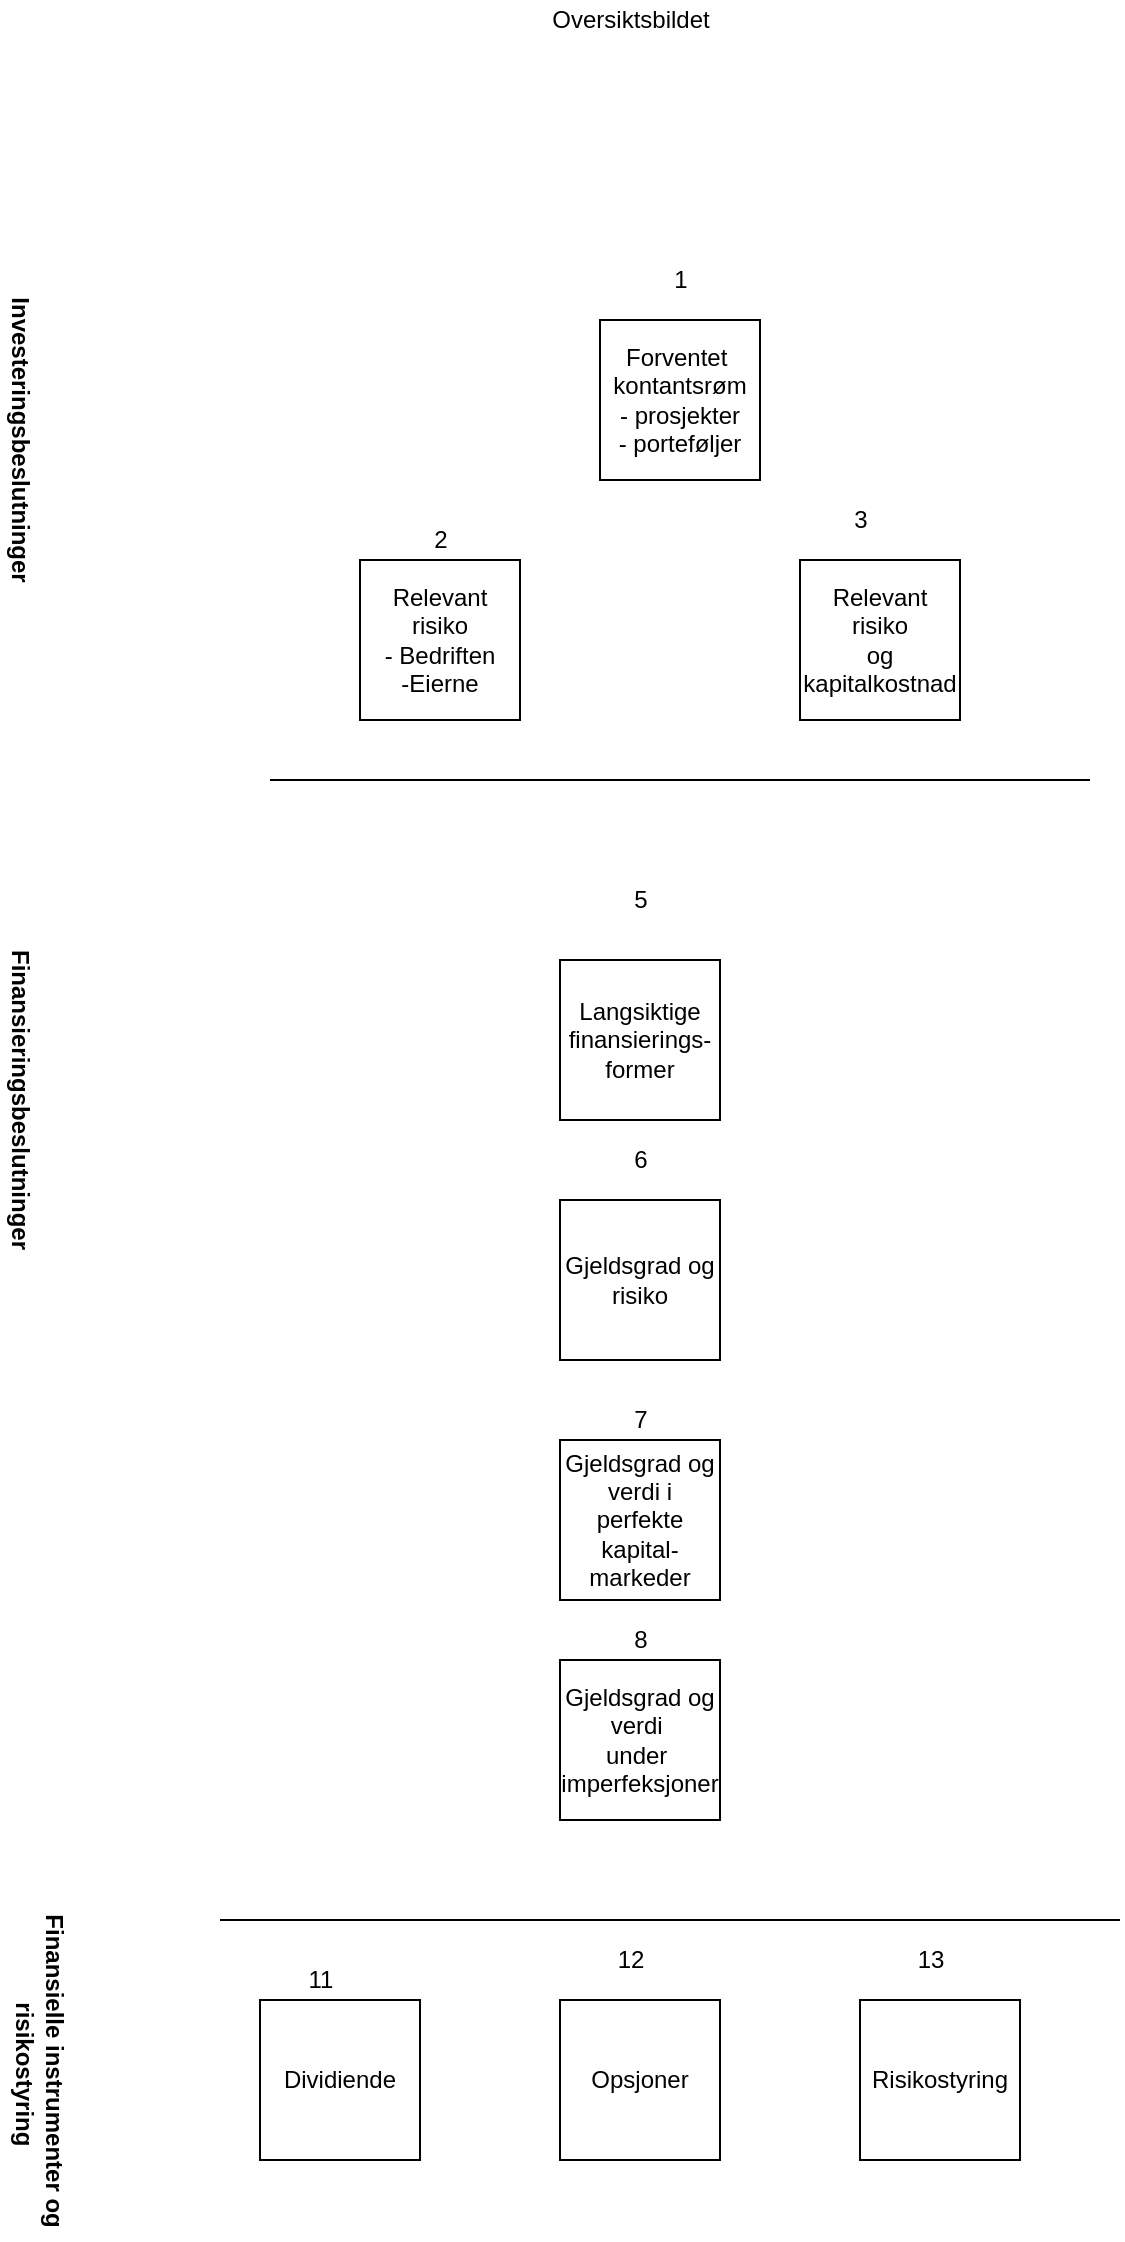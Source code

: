<mxfile version="14.9.6" type="device"><diagram id="6t2XSfoS8yFvTZepHoUy" name="Page-1"><mxGraphModel dx="780" dy="1238" grid="1" gridSize="10" guides="1" tooltips="1" connect="1" arrows="1" fold="1" page="1" pageScale="1" pageWidth="827" pageHeight="1169" math="0" shadow="0"><root><mxCell id="0"/><mxCell id="1" parent="0"/><mxCell id="cc_LLlNGkQnqjE-w_pRW-1" value="Forventet&amp;nbsp;&lt;br&gt;kontantsrøm&lt;br&gt;- prosjekter&lt;br&gt;- porteføljer" style="whiteSpace=wrap;html=1;aspect=fixed;" parent="1" vertex="1"><mxGeometry x="380" y="200" width="80" height="80" as="geometry"/></mxCell><mxCell id="cc_LLlNGkQnqjE-w_pRW-3" value="Relevant risiko&lt;br&gt;- Bedriften&lt;br&gt;-Eierne" style="whiteSpace=wrap;html=1;aspect=fixed;" parent="1" vertex="1"><mxGeometry x="260" y="320" width="80" height="80" as="geometry"/></mxCell><mxCell id="cc_LLlNGkQnqjE-w_pRW-4" value="Relevant risiko&lt;br&gt;og kapitalkostnad" style="whiteSpace=wrap;html=1;aspect=fixed;" parent="1" vertex="1"><mxGeometry x="480" y="320" width="80" height="80" as="geometry"/></mxCell><mxCell id="cc_LLlNGkQnqjE-w_pRW-7" value="" style="endArrow=none;html=1;" parent="1" edge="1"><mxGeometry width="50" height="50" relative="1" as="geometry"><mxPoint x="215" y="430" as="sourcePoint"/><mxPoint x="625" y="430" as="targetPoint"/></mxGeometry></mxCell><mxCell id="cc_LLlNGkQnqjE-w_pRW-8" value="Langsiktige&lt;br&gt;finansierings-&lt;br&gt;former" style="whiteSpace=wrap;html=1;aspect=fixed;" parent="1" vertex="1"><mxGeometry x="360" y="520" width="80" height="80" as="geometry"/></mxCell><mxCell id="cc_LLlNGkQnqjE-w_pRW-9" value="Gjeldsgrad og risiko" style="whiteSpace=wrap;html=1;aspect=fixed;" parent="1" vertex="1"><mxGeometry x="360" y="640" width="80" height="80" as="geometry"/></mxCell><mxCell id="cc_LLlNGkQnqjE-w_pRW-10" value="Gjeldsgrad og&lt;br&gt;verdi i&lt;br&gt;perfekte&lt;br&gt;kapital-&lt;br&gt;markeder" style="whiteSpace=wrap;html=1;aspect=fixed;" parent="1" vertex="1"><mxGeometry x="360" y="760" width="80" height="80" as="geometry"/></mxCell><mxCell id="cc_LLlNGkQnqjE-w_pRW-12" value="" style="endArrow=none;html=1;" parent="1" edge="1"><mxGeometry width="50" height="50" relative="1" as="geometry"><mxPoint x="190" y="1000" as="sourcePoint"/><mxPoint x="640" y="1000" as="targetPoint"/></mxGeometry></mxCell><mxCell id="cc_LLlNGkQnqjE-w_pRW-13" value="Dividiende" style="whiteSpace=wrap;html=1;aspect=fixed;" parent="1" vertex="1"><mxGeometry x="210" y="1040" width="80" height="80" as="geometry"/></mxCell><mxCell id="cc_LLlNGkQnqjE-w_pRW-14" value="Opsjoner" style="whiteSpace=wrap;html=1;aspect=fixed;" parent="1" vertex="1"><mxGeometry x="360" y="1040" width="80" height="80" as="geometry"/></mxCell><mxCell id="cc_LLlNGkQnqjE-w_pRW-15" value="Risikostyring" style="whiteSpace=wrap;html=1;aspect=fixed;" parent="1" vertex="1"><mxGeometry x="510" y="1040" width="80" height="80" as="geometry"/></mxCell><mxCell id="cc_LLlNGkQnqjE-w_pRW-16" value="Investeringsbeslutninger" style="text;html=1;strokeColor=none;fillColor=none;align=center;verticalAlign=middle;whiteSpace=wrap;rounded=0;rotation=90;fontStyle=1" parent="1" vertex="1"><mxGeometry x="70" y="250" width="40" height="20" as="geometry"/></mxCell><mxCell id="cc_LLlNGkQnqjE-w_pRW-17" value="Finansieringsbeslutninger" style="text;html=1;strokeColor=none;fillColor=none;align=center;verticalAlign=middle;whiteSpace=wrap;rounded=0;rotation=90;fontStyle=1" parent="1" vertex="1"><mxGeometry x="70" y="580" width="40" height="20" as="geometry"/></mxCell><mxCell id="cc_LLlNGkQnqjE-w_pRW-18" value="Finansielle instrumenter og&lt;br&gt;&amp;nbsp;risikostyring" style="text;html=1;align=center;verticalAlign=middle;resizable=0;points=[];autosize=1;strokeColor=none;rotation=90;fontStyle=1" parent="1" vertex="1"><mxGeometry x="15" y="1060" width="170" height="30" as="geometry"/></mxCell><mxCell id="cc_LLlNGkQnqjE-w_pRW-20" value="Oversiktsbildet" style="text;html=1;align=center;verticalAlign=middle;resizable=0;points=[];autosize=1;strokeColor=none;" parent="1" vertex="1"><mxGeometry x="350" y="40" width="90" height="20" as="geometry"/></mxCell><mxCell id="VKVhOwv58PmSF1to5B1A-1" value="1" style="text;html=1;align=center;verticalAlign=middle;resizable=0;points=[];autosize=1;strokeColor=none;" vertex="1" parent="1"><mxGeometry x="410" y="170" width="20" height="20" as="geometry"/></mxCell><mxCell id="VKVhOwv58PmSF1to5B1A-2" value="2" style="text;html=1;align=center;verticalAlign=middle;resizable=0;points=[];autosize=1;strokeColor=none;" vertex="1" parent="1"><mxGeometry x="290" y="300" width="20" height="20" as="geometry"/></mxCell><mxCell id="VKVhOwv58PmSF1to5B1A-4" value="3" style="text;html=1;align=center;verticalAlign=middle;resizable=0;points=[];autosize=1;strokeColor=none;" vertex="1" parent="1"><mxGeometry x="500" y="290" width="20" height="20" as="geometry"/></mxCell><mxCell id="VKVhOwv58PmSF1to5B1A-5" value="5" style="text;html=1;align=center;verticalAlign=middle;resizable=0;points=[];autosize=1;strokeColor=none;" vertex="1" parent="1"><mxGeometry x="390" y="480" width="20" height="20" as="geometry"/></mxCell><mxCell id="VKVhOwv58PmSF1to5B1A-6" value="6" style="text;html=1;align=center;verticalAlign=middle;resizable=0;points=[];autosize=1;strokeColor=none;" vertex="1" parent="1"><mxGeometry x="390" y="610" width="20" height="20" as="geometry"/></mxCell><mxCell id="VKVhOwv58PmSF1to5B1A-7" value="7" style="text;html=1;align=center;verticalAlign=middle;resizable=0;points=[];autosize=1;strokeColor=none;" vertex="1" parent="1"><mxGeometry x="390" y="740" width="20" height="20" as="geometry"/></mxCell><mxCell id="VKVhOwv58PmSF1to5B1A-8" value="8" style="text;html=1;align=center;verticalAlign=middle;resizable=0;points=[];autosize=1;strokeColor=none;" vertex="1" parent="1"><mxGeometry x="390" y="850" width="20" height="20" as="geometry"/></mxCell><mxCell id="VKVhOwv58PmSF1to5B1A-9" value="11" style="text;html=1;align=center;verticalAlign=middle;resizable=0;points=[];autosize=1;strokeColor=none;" vertex="1" parent="1"><mxGeometry x="225" y="1020" width="30" height="20" as="geometry"/></mxCell><mxCell id="VKVhOwv58PmSF1to5B1A-10" value="12" style="text;html=1;align=center;verticalAlign=middle;resizable=0;points=[];autosize=1;strokeColor=none;" vertex="1" parent="1"><mxGeometry x="380" y="1010" width="30" height="20" as="geometry"/></mxCell><mxCell id="VKVhOwv58PmSF1to5B1A-11" value="13" style="text;html=1;align=center;verticalAlign=middle;resizable=0;points=[];autosize=1;strokeColor=none;" vertex="1" parent="1"><mxGeometry x="530" y="1010" width="30" height="20" as="geometry"/></mxCell><mxCell id="VKVhOwv58PmSF1to5B1A-13" value="Gjeldsgrad og&lt;br&gt;verdi&amp;nbsp;&lt;br&gt;under&amp;nbsp;&lt;br&gt;imperfeksjoner" style="whiteSpace=wrap;html=1;aspect=fixed;" vertex="1" parent="1"><mxGeometry x="360" y="870" width="80" height="80" as="geometry"/></mxCell></root></mxGraphModel></diagram></mxfile>